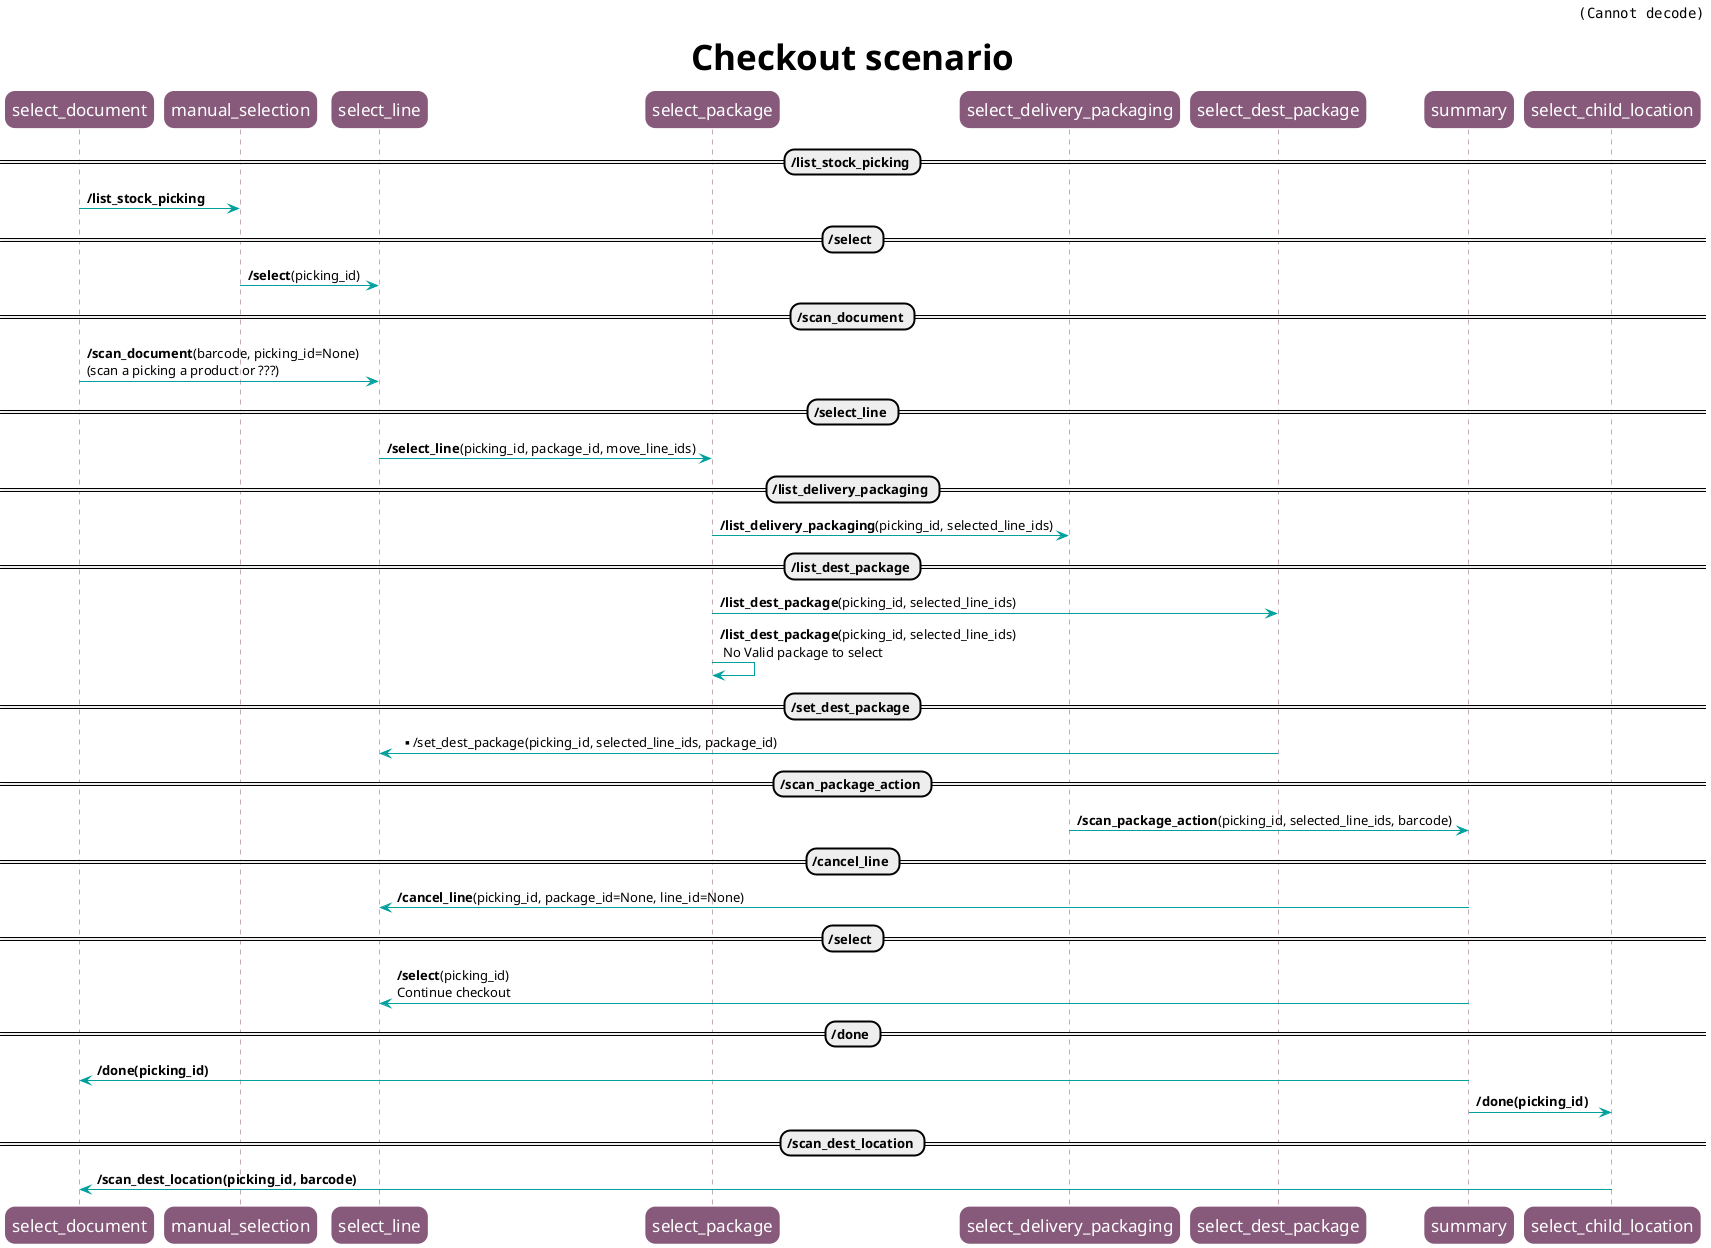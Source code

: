 # Diagram to generate with PlantUML (https://plantuml.com/)
#
#   $ sudo apt install plantuml
#   $ plantuml checkout_diag_seq.plantuml
#

@startuml

skinparam roundcorner 20
skinparam sequence {

ParticipantBorderColor #875A7B
ParticipantBackgroundColor #875A7B
ParticipantFontSize 17
ParticipantFontColor white

LifeLineBorderColor #875A7B

ArrowColor #00A09D
}

header <img:oca_logo.png>
title <size:35>Checkout scenario</size>

== /list_stock_picking ==
select_document -> manual_selection: **/list_stock_picking**

== /select ==
manual_selection -> select_line: **/select**(picking_id)

== /scan_document ==
select_document -> select_line: **/scan_document**(barcode, picking_id=None) \n(scan a picking a product or ???)

== /select_line ==
select_line -> select_package: **/select_line**(picking_id, package_id, move_line_ids)

== /list_delivery_packaging ==
select_package -> select_delivery_packaging: **/list_delivery_packaging**(picking_id, selected_line_ids)


== /list_dest_package ==
select_package -> select_dest_package: **/list_dest_package**(picking_id, selected_line_ids)
select_package -> select_package: **/list_dest_package**(picking_id, selected_line_ids) \n No Valid package to select

== /set_dest_package ==
select_dest_package -> select_line: **/set_dest_package(picking_id, selected_line_ids, package_id)

== /scan_package_action ==
select_delivery_packaging -> summary: **/scan_package_action**(picking_id, selected_line_ids, barcode)

== /cancel_line ==
summary -> select_line: **/cancel_line**(picking_id, package_id=None, line_id=None)

 == /select ==
 summary -> select_line: **/select**(picking_id) \nContinue checkout

== /done ==
summary -> select_document: **/done(picking_id)**
summary -> select_child_location: **/done(picking_id)**

== /scan_dest_location ==
select_child_location -> select_document: **/scan_dest_location(picking_id, barcode)**

@enduml

